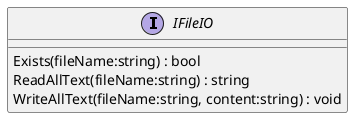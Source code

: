 @startuml
interface IFileIO {
    Exists(fileName:string) : bool
    ReadAllText(fileName:string) : string
    WriteAllText(fileName:string, content:string) : void
}
@enduml
